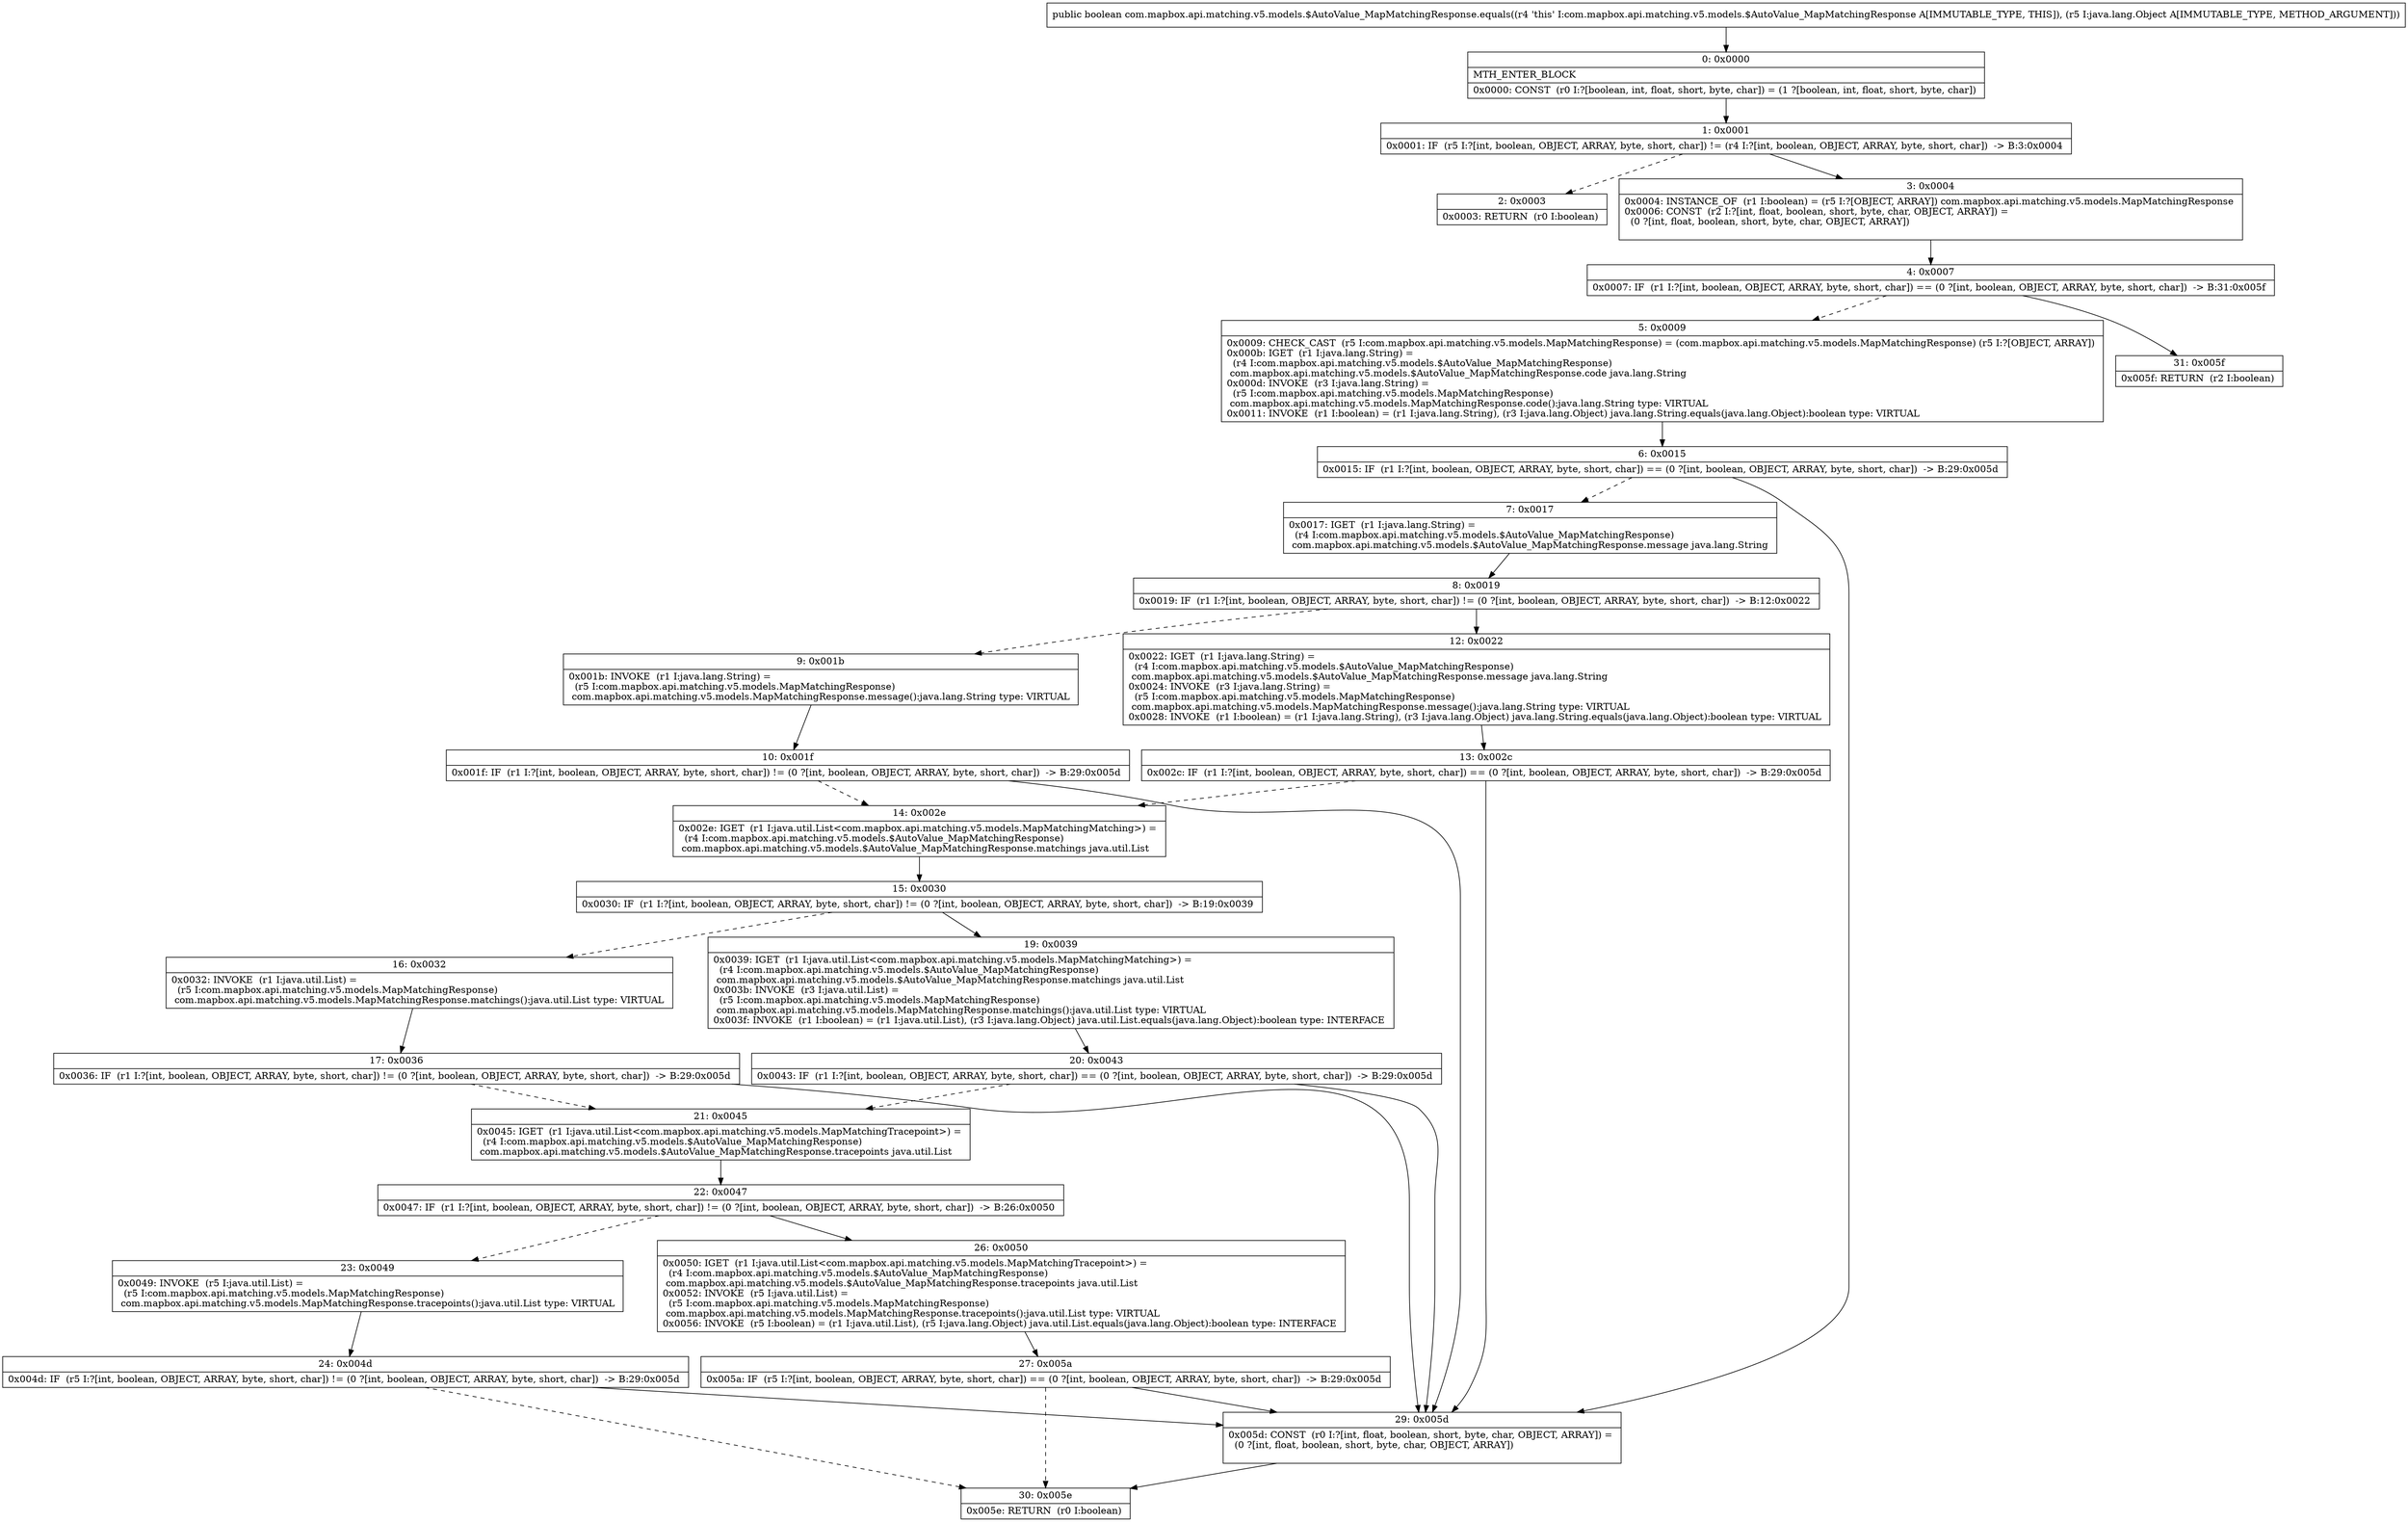 digraph "CFG forcom.mapbox.api.matching.v5.models.$AutoValue_MapMatchingResponse.equals(Ljava\/lang\/Object;)Z" {
Node_0 [shape=record,label="{0\:\ 0x0000|MTH_ENTER_BLOCK\l|0x0000: CONST  (r0 I:?[boolean, int, float, short, byte, char]) = (1 ?[boolean, int, float, short, byte, char]) \l}"];
Node_1 [shape=record,label="{1\:\ 0x0001|0x0001: IF  (r5 I:?[int, boolean, OBJECT, ARRAY, byte, short, char]) != (r4 I:?[int, boolean, OBJECT, ARRAY, byte, short, char])  \-\> B:3:0x0004 \l}"];
Node_2 [shape=record,label="{2\:\ 0x0003|0x0003: RETURN  (r0 I:boolean) \l}"];
Node_3 [shape=record,label="{3\:\ 0x0004|0x0004: INSTANCE_OF  (r1 I:boolean) = (r5 I:?[OBJECT, ARRAY]) com.mapbox.api.matching.v5.models.MapMatchingResponse \l0x0006: CONST  (r2 I:?[int, float, boolean, short, byte, char, OBJECT, ARRAY]) = \l  (0 ?[int, float, boolean, short, byte, char, OBJECT, ARRAY])\l \l}"];
Node_4 [shape=record,label="{4\:\ 0x0007|0x0007: IF  (r1 I:?[int, boolean, OBJECT, ARRAY, byte, short, char]) == (0 ?[int, boolean, OBJECT, ARRAY, byte, short, char])  \-\> B:31:0x005f \l}"];
Node_5 [shape=record,label="{5\:\ 0x0009|0x0009: CHECK_CAST  (r5 I:com.mapbox.api.matching.v5.models.MapMatchingResponse) = (com.mapbox.api.matching.v5.models.MapMatchingResponse) (r5 I:?[OBJECT, ARRAY]) \l0x000b: IGET  (r1 I:java.lang.String) = \l  (r4 I:com.mapbox.api.matching.v5.models.$AutoValue_MapMatchingResponse)\l com.mapbox.api.matching.v5.models.$AutoValue_MapMatchingResponse.code java.lang.String \l0x000d: INVOKE  (r3 I:java.lang.String) = \l  (r5 I:com.mapbox.api.matching.v5.models.MapMatchingResponse)\l com.mapbox.api.matching.v5.models.MapMatchingResponse.code():java.lang.String type: VIRTUAL \l0x0011: INVOKE  (r1 I:boolean) = (r1 I:java.lang.String), (r3 I:java.lang.Object) java.lang.String.equals(java.lang.Object):boolean type: VIRTUAL \l}"];
Node_6 [shape=record,label="{6\:\ 0x0015|0x0015: IF  (r1 I:?[int, boolean, OBJECT, ARRAY, byte, short, char]) == (0 ?[int, boolean, OBJECT, ARRAY, byte, short, char])  \-\> B:29:0x005d \l}"];
Node_7 [shape=record,label="{7\:\ 0x0017|0x0017: IGET  (r1 I:java.lang.String) = \l  (r4 I:com.mapbox.api.matching.v5.models.$AutoValue_MapMatchingResponse)\l com.mapbox.api.matching.v5.models.$AutoValue_MapMatchingResponse.message java.lang.String \l}"];
Node_8 [shape=record,label="{8\:\ 0x0019|0x0019: IF  (r1 I:?[int, boolean, OBJECT, ARRAY, byte, short, char]) != (0 ?[int, boolean, OBJECT, ARRAY, byte, short, char])  \-\> B:12:0x0022 \l}"];
Node_9 [shape=record,label="{9\:\ 0x001b|0x001b: INVOKE  (r1 I:java.lang.String) = \l  (r5 I:com.mapbox.api.matching.v5.models.MapMatchingResponse)\l com.mapbox.api.matching.v5.models.MapMatchingResponse.message():java.lang.String type: VIRTUAL \l}"];
Node_10 [shape=record,label="{10\:\ 0x001f|0x001f: IF  (r1 I:?[int, boolean, OBJECT, ARRAY, byte, short, char]) != (0 ?[int, boolean, OBJECT, ARRAY, byte, short, char])  \-\> B:29:0x005d \l}"];
Node_12 [shape=record,label="{12\:\ 0x0022|0x0022: IGET  (r1 I:java.lang.String) = \l  (r4 I:com.mapbox.api.matching.v5.models.$AutoValue_MapMatchingResponse)\l com.mapbox.api.matching.v5.models.$AutoValue_MapMatchingResponse.message java.lang.String \l0x0024: INVOKE  (r3 I:java.lang.String) = \l  (r5 I:com.mapbox.api.matching.v5.models.MapMatchingResponse)\l com.mapbox.api.matching.v5.models.MapMatchingResponse.message():java.lang.String type: VIRTUAL \l0x0028: INVOKE  (r1 I:boolean) = (r1 I:java.lang.String), (r3 I:java.lang.Object) java.lang.String.equals(java.lang.Object):boolean type: VIRTUAL \l}"];
Node_13 [shape=record,label="{13\:\ 0x002c|0x002c: IF  (r1 I:?[int, boolean, OBJECT, ARRAY, byte, short, char]) == (0 ?[int, boolean, OBJECT, ARRAY, byte, short, char])  \-\> B:29:0x005d \l}"];
Node_14 [shape=record,label="{14\:\ 0x002e|0x002e: IGET  (r1 I:java.util.List\<com.mapbox.api.matching.v5.models.MapMatchingMatching\>) = \l  (r4 I:com.mapbox.api.matching.v5.models.$AutoValue_MapMatchingResponse)\l com.mapbox.api.matching.v5.models.$AutoValue_MapMatchingResponse.matchings java.util.List \l}"];
Node_15 [shape=record,label="{15\:\ 0x0030|0x0030: IF  (r1 I:?[int, boolean, OBJECT, ARRAY, byte, short, char]) != (0 ?[int, boolean, OBJECT, ARRAY, byte, short, char])  \-\> B:19:0x0039 \l}"];
Node_16 [shape=record,label="{16\:\ 0x0032|0x0032: INVOKE  (r1 I:java.util.List) = \l  (r5 I:com.mapbox.api.matching.v5.models.MapMatchingResponse)\l com.mapbox.api.matching.v5.models.MapMatchingResponse.matchings():java.util.List type: VIRTUAL \l}"];
Node_17 [shape=record,label="{17\:\ 0x0036|0x0036: IF  (r1 I:?[int, boolean, OBJECT, ARRAY, byte, short, char]) != (0 ?[int, boolean, OBJECT, ARRAY, byte, short, char])  \-\> B:29:0x005d \l}"];
Node_19 [shape=record,label="{19\:\ 0x0039|0x0039: IGET  (r1 I:java.util.List\<com.mapbox.api.matching.v5.models.MapMatchingMatching\>) = \l  (r4 I:com.mapbox.api.matching.v5.models.$AutoValue_MapMatchingResponse)\l com.mapbox.api.matching.v5.models.$AutoValue_MapMatchingResponse.matchings java.util.List \l0x003b: INVOKE  (r3 I:java.util.List) = \l  (r5 I:com.mapbox.api.matching.v5.models.MapMatchingResponse)\l com.mapbox.api.matching.v5.models.MapMatchingResponse.matchings():java.util.List type: VIRTUAL \l0x003f: INVOKE  (r1 I:boolean) = (r1 I:java.util.List), (r3 I:java.lang.Object) java.util.List.equals(java.lang.Object):boolean type: INTERFACE \l}"];
Node_20 [shape=record,label="{20\:\ 0x0043|0x0043: IF  (r1 I:?[int, boolean, OBJECT, ARRAY, byte, short, char]) == (0 ?[int, boolean, OBJECT, ARRAY, byte, short, char])  \-\> B:29:0x005d \l}"];
Node_21 [shape=record,label="{21\:\ 0x0045|0x0045: IGET  (r1 I:java.util.List\<com.mapbox.api.matching.v5.models.MapMatchingTracepoint\>) = \l  (r4 I:com.mapbox.api.matching.v5.models.$AutoValue_MapMatchingResponse)\l com.mapbox.api.matching.v5.models.$AutoValue_MapMatchingResponse.tracepoints java.util.List \l}"];
Node_22 [shape=record,label="{22\:\ 0x0047|0x0047: IF  (r1 I:?[int, boolean, OBJECT, ARRAY, byte, short, char]) != (0 ?[int, boolean, OBJECT, ARRAY, byte, short, char])  \-\> B:26:0x0050 \l}"];
Node_23 [shape=record,label="{23\:\ 0x0049|0x0049: INVOKE  (r5 I:java.util.List) = \l  (r5 I:com.mapbox.api.matching.v5.models.MapMatchingResponse)\l com.mapbox.api.matching.v5.models.MapMatchingResponse.tracepoints():java.util.List type: VIRTUAL \l}"];
Node_24 [shape=record,label="{24\:\ 0x004d|0x004d: IF  (r5 I:?[int, boolean, OBJECT, ARRAY, byte, short, char]) != (0 ?[int, boolean, OBJECT, ARRAY, byte, short, char])  \-\> B:29:0x005d \l}"];
Node_26 [shape=record,label="{26\:\ 0x0050|0x0050: IGET  (r1 I:java.util.List\<com.mapbox.api.matching.v5.models.MapMatchingTracepoint\>) = \l  (r4 I:com.mapbox.api.matching.v5.models.$AutoValue_MapMatchingResponse)\l com.mapbox.api.matching.v5.models.$AutoValue_MapMatchingResponse.tracepoints java.util.List \l0x0052: INVOKE  (r5 I:java.util.List) = \l  (r5 I:com.mapbox.api.matching.v5.models.MapMatchingResponse)\l com.mapbox.api.matching.v5.models.MapMatchingResponse.tracepoints():java.util.List type: VIRTUAL \l0x0056: INVOKE  (r5 I:boolean) = (r1 I:java.util.List), (r5 I:java.lang.Object) java.util.List.equals(java.lang.Object):boolean type: INTERFACE \l}"];
Node_27 [shape=record,label="{27\:\ 0x005a|0x005a: IF  (r5 I:?[int, boolean, OBJECT, ARRAY, byte, short, char]) == (0 ?[int, boolean, OBJECT, ARRAY, byte, short, char])  \-\> B:29:0x005d \l}"];
Node_29 [shape=record,label="{29\:\ 0x005d|0x005d: CONST  (r0 I:?[int, float, boolean, short, byte, char, OBJECT, ARRAY]) = \l  (0 ?[int, float, boolean, short, byte, char, OBJECT, ARRAY])\l \l}"];
Node_30 [shape=record,label="{30\:\ 0x005e|0x005e: RETURN  (r0 I:boolean) \l}"];
Node_31 [shape=record,label="{31\:\ 0x005f|0x005f: RETURN  (r2 I:boolean) \l}"];
MethodNode[shape=record,label="{public boolean com.mapbox.api.matching.v5.models.$AutoValue_MapMatchingResponse.equals((r4 'this' I:com.mapbox.api.matching.v5.models.$AutoValue_MapMatchingResponse A[IMMUTABLE_TYPE, THIS]), (r5 I:java.lang.Object A[IMMUTABLE_TYPE, METHOD_ARGUMENT])) }"];
MethodNode -> Node_0;
Node_0 -> Node_1;
Node_1 -> Node_2[style=dashed];
Node_1 -> Node_3;
Node_3 -> Node_4;
Node_4 -> Node_5[style=dashed];
Node_4 -> Node_31;
Node_5 -> Node_6;
Node_6 -> Node_7[style=dashed];
Node_6 -> Node_29;
Node_7 -> Node_8;
Node_8 -> Node_9[style=dashed];
Node_8 -> Node_12;
Node_9 -> Node_10;
Node_10 -> Node_29;
Node_10 -> Node_14[style=dashed];
Node_12 -> Node_13;
Node_13 -> Node_14[style=dashed];
Node_13 -> Node_29;
Node_14 -> Node_15;
Node_15 -> Node_16[style=dashed];
Node_15 -> Node_19;
Node_16 -> Node_17;
Node_17 -> Node_29;
Node_17 -> Node_21[style=dashed];
Node_19 -> Node_20;
Node_20 -> Node_21[style=dashed];
Node_20 -> Node_29;
Node_21 -> Node_22;
Node_22 -> Node_23[style=dashed];
Node_22 -> Node_26;
Node_23 -> Node_24;
Node_24 -> Node_29;
Node_24 -> Node_30[style=dashed];
Node_26 -> Node_27;
Node_27 -> Node_29;
Node_27 -> Node_30[style=dashed];
Node_29 -> Node_30;
}

